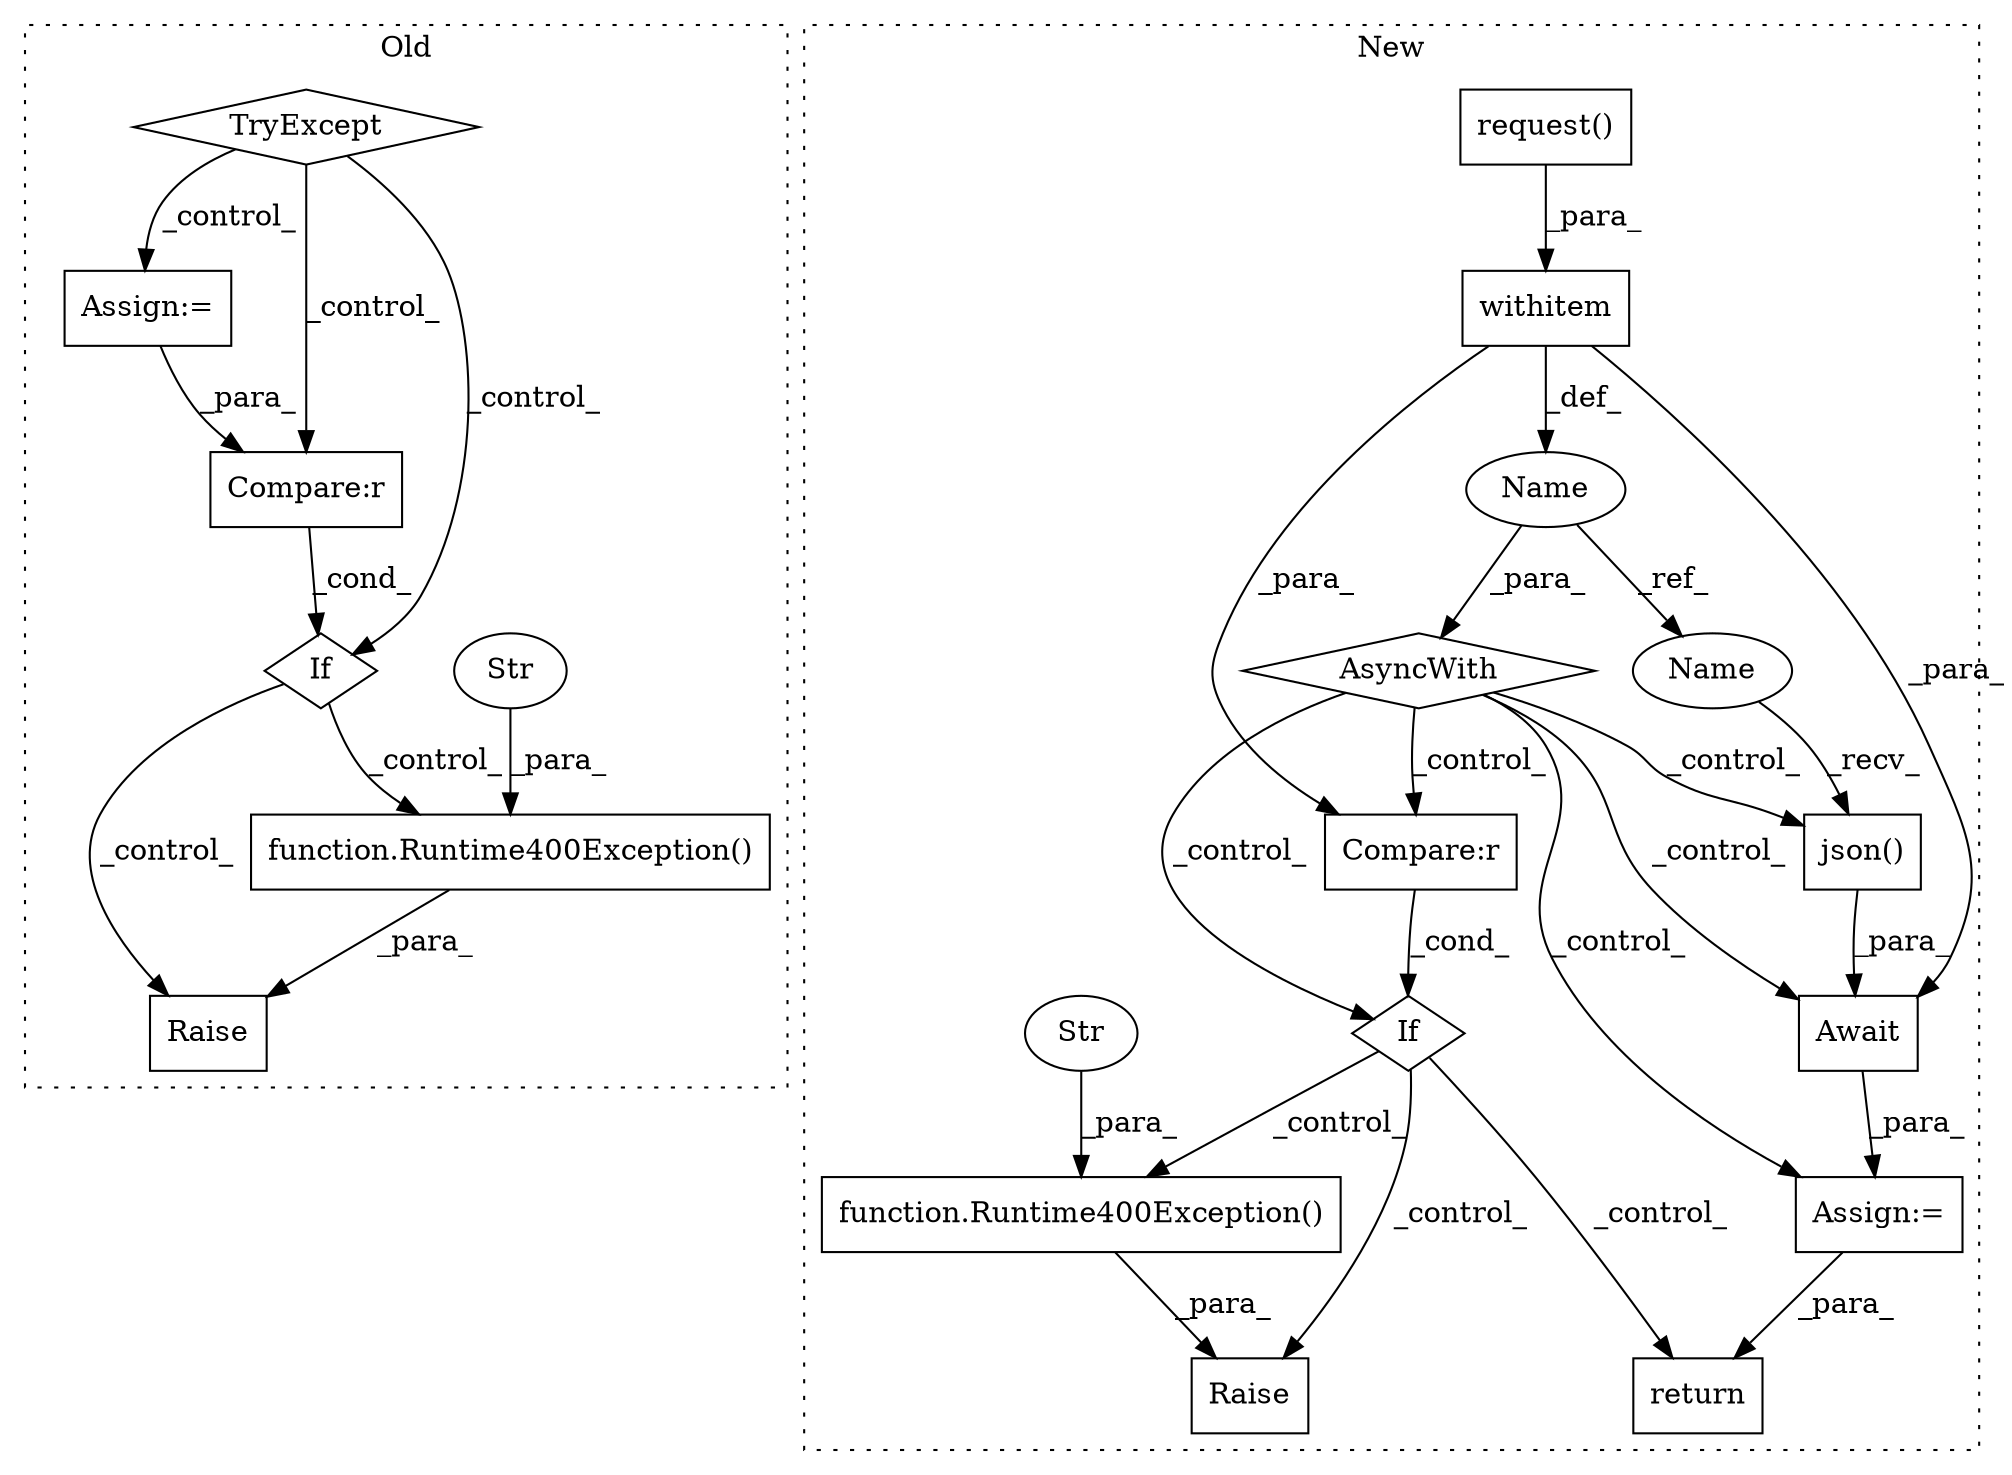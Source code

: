 digraph G {
subgraph cluster0 {
1 [label="function.Runtime400Exception()" a="75" s="3018,3128" l="41,18" shape="box"];
3 [label="If" a="96" s="2957" l="3" shape="diamond"];
4 [label="Str" a="66" s="3059" l="69" shape="ellipse"];
5 [label="TryExcept" a="71" s="2880" l="17" shape="diamond"];
12 [label="Compare:r" a="40" s="2960" l="34" shape="box"];
15 [label="Raise" a="91" s="3012" l="6" shape="box"];
19 [label="Assign:=" a="68" s="2898" l="3" shape="box"];
label = "Old";
style="dotted";
}
subgraph cluster1 {
2 [label="json()" a="75" s="2718" l="15" shape="box"];
6 [label="request()" a="75" s="2589" l="81" shape="box"];
7 [label="If" a="96" s="2746" l="3" shape="diamond"];
8 [label="function.Runtime400Exception()" a="75" s="2805,2902" l="41,18" shape="box"];
9 [label="Str" a="66" s="2846" l="56" shape="ellipse"];
10 [label="Compare:r" a="40" s="2749" l="32" shape="box"];
11 [label="withitem" a="49" s="2589" l="7" shape="box"];
13 [label="Name" a="87" s="2674" l="8" shape="ellipse"];
14 [label="Await" a="70" s="2712" l="6" shape="box"];
16 [label="Raise" a="91" s="2799" l="6" shape="box"];
17 [label="AsyncWith" a="92" s="2578,2596" l="11,100" shape="diamond"];
18 [label="Assign:=" a="68" s="2709" l="3" shape="box"];
20 [label="return" a="93" s="2933" l="7" shape="box"];
21 [label="Name" a="87" s="2718" l="8" shape="ellipse"];
label = "New";
style="dotted";
}
1 -> 15 [label="_para_"];
2 -> 14 [label="_para_"];
3 -> 1 [label="_control_"];
3 -> 15 [label="_control_"];
4 -> 1 [label="_para_"];
5 -> 3 [label="_control_"];
5 -> 19 [label="_control_"];
5 -> 12 [label="_control_"];
6 -> 11 [label="_para_"];
7 -> 8 [label="_control_"];
7 -> 20 [label="_control_"];
7 -> 16 [label="_control_"];
8 -> 16 [label="_para_"];
9 -> 8 [label="_para_"];
10 -> 7 [label="_cond_"];
11 -> 14 [label="_para_"];
11 -> 13 [label="_def_"];
11 -> 10 [label="_para_"];
12 -> 3 [label="_cond_"];
13 -> 17 [label="_para_"];
13 -> 21 [label="_ref_"];
14 -> 18 [label="_para_"];
17 -> 14 [label="_control_"];
17 -> 7 [label="_control_"];
17 -> 10 [label="_control_"];
17 -> 2 [label="_control_"];
17 -> 18 [label="_control_"];
18 -> 20 [label="_para_"];
19 -> 12 [label="_para_"];
21 -> 2 [label="_recv_"];
}